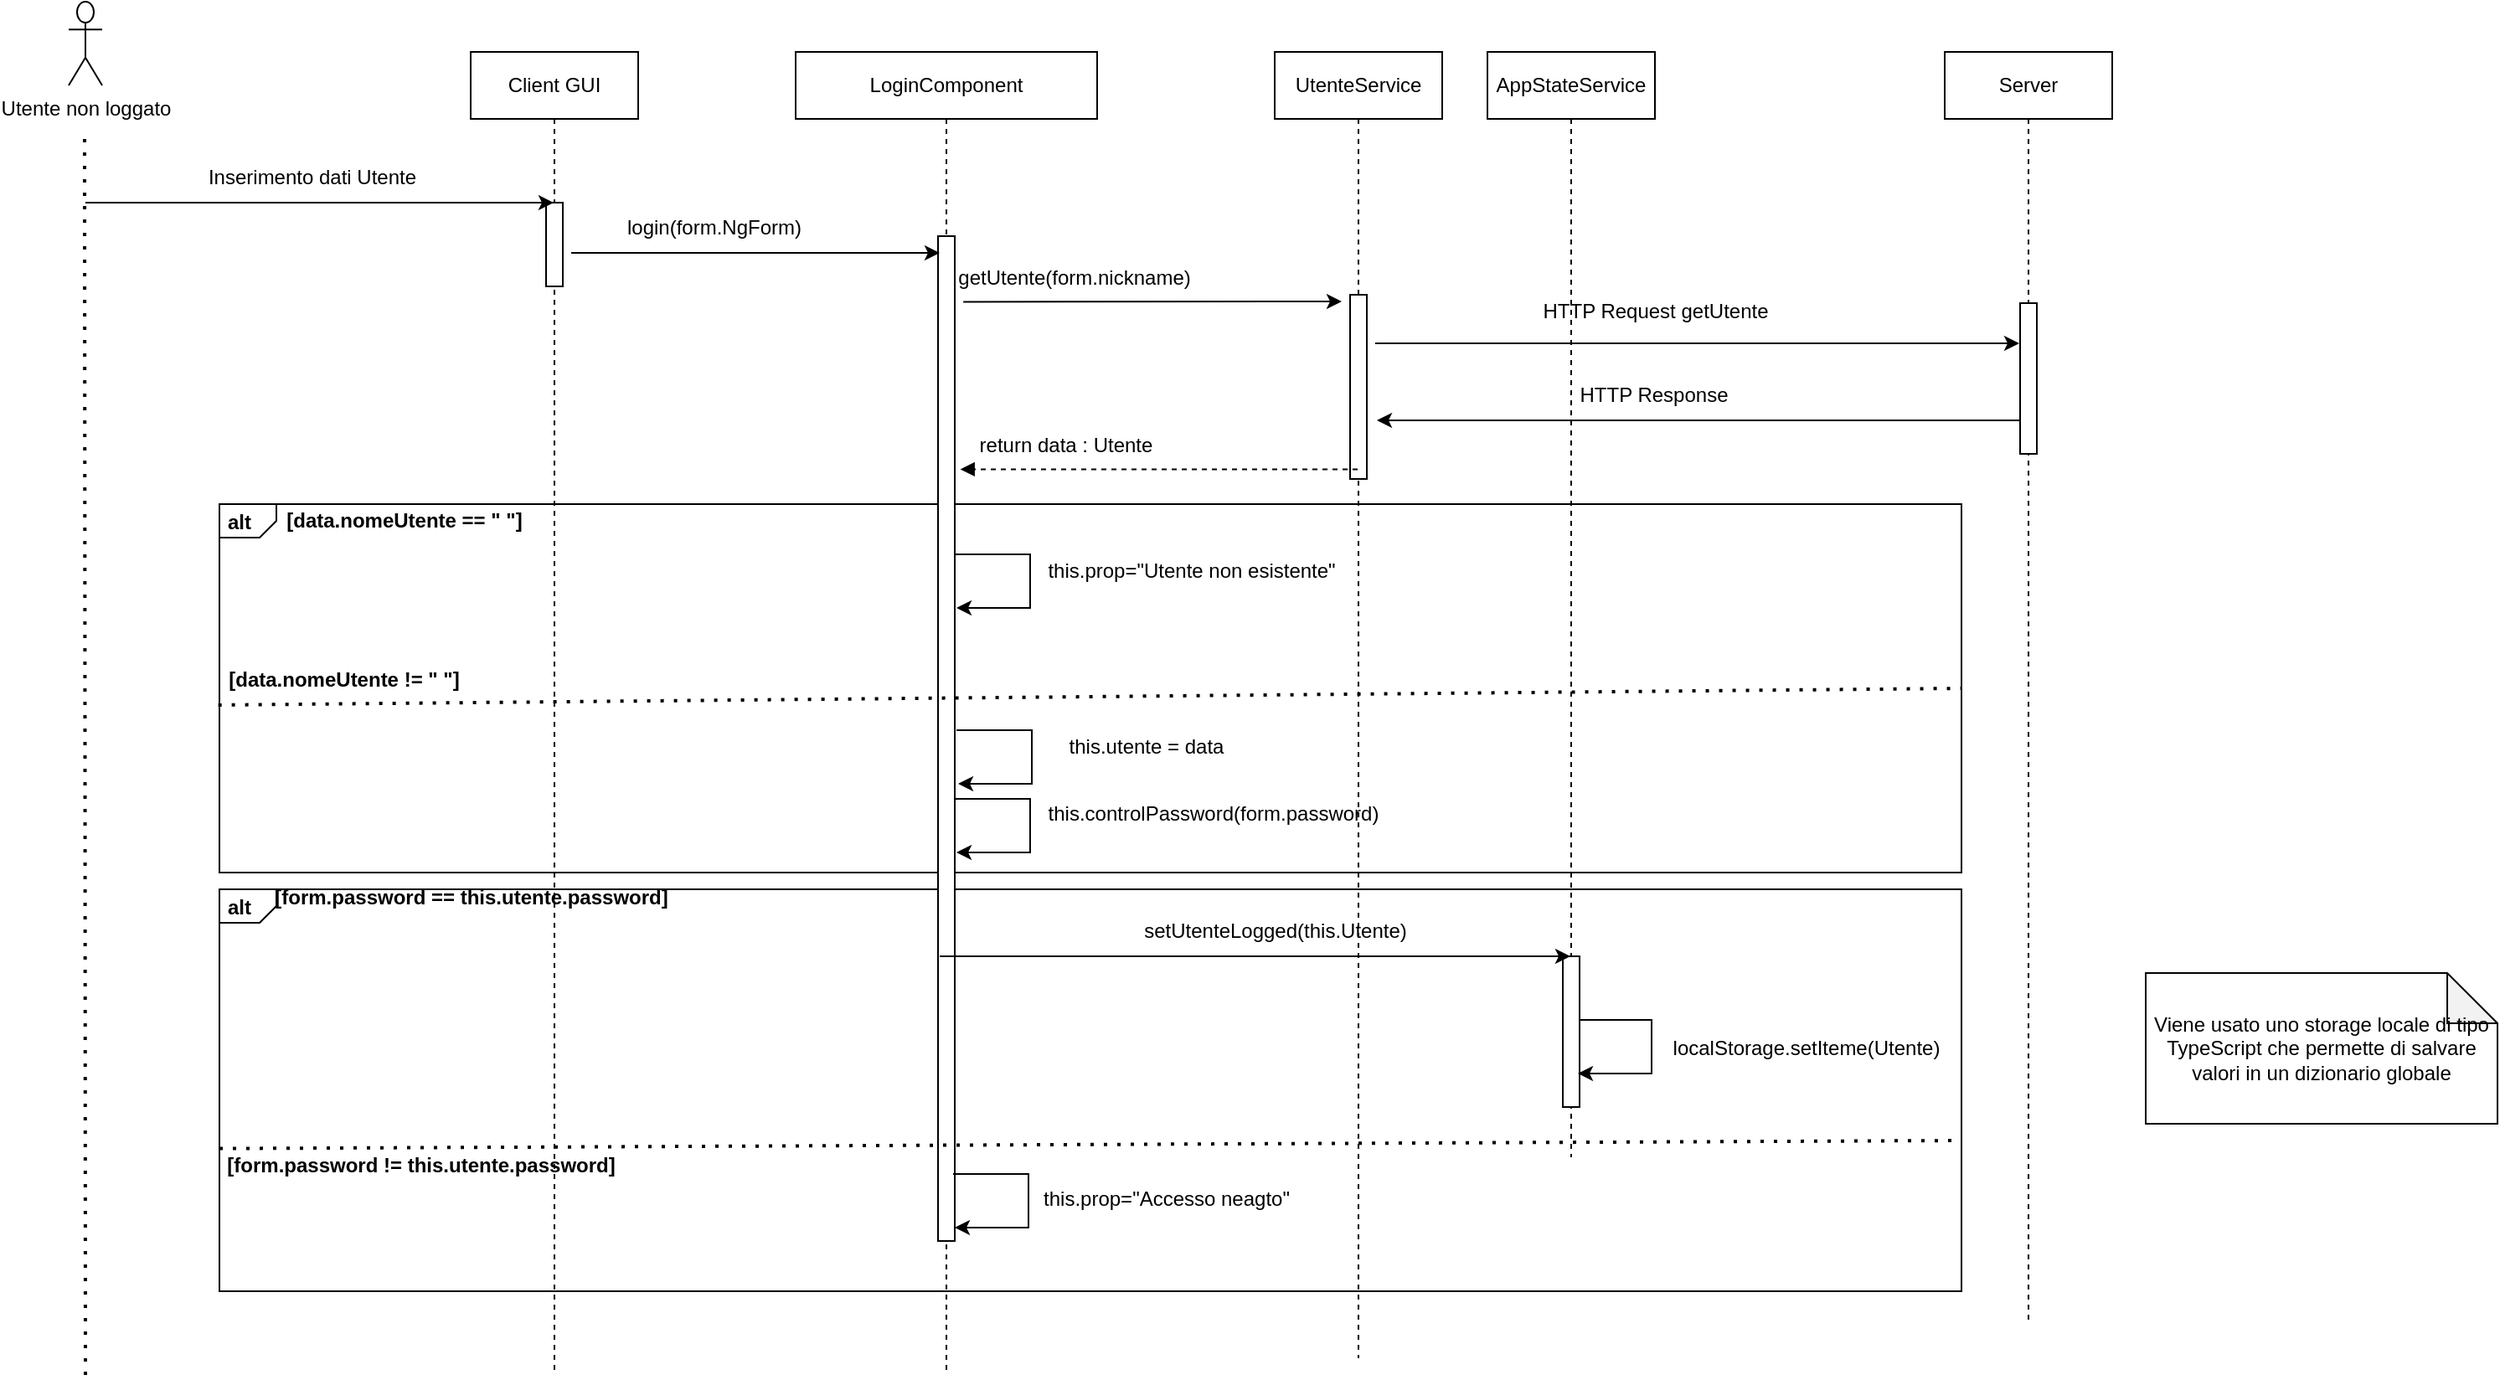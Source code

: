 <mxfile version="20.8.20" type="device"><diagram name="Pagina-1" id="999DbAERCsrk3VuMeajD"><mxGraphModel dx="2261" dy="1965" grid="1" gridSize="10" guides="1" tooltips="1" connect="1" arrows="1" fold="1" page="1" pageScale="1" pageWidth="827" pageHeight="1169" math="0" shadow="0"><root><mxCell id="0"/><mxCell id="1" parent="0"/><mxCell id="Y1MyvVMmEYUJAajgs2Dn-8" value="Viene usato uno storage locale di tipo TypeScript che permette di salvare valori in un dizionario globale" style="shape=note;whiteSpace=wrap;html=1;backgroundOutline=1;darkOpacity=0.05;" parent="1" vertex="1"><mxGeometry x="1220" y="100" width="210" height="90" as="geometry"/></mxCell><mxCell id="EvakShtlB87pGDZUWl7C-46" value="&lt;p style=&quot;border-color: var(--border-color); margin: 4px 0px 0px 5px;&quot;&gt;&lt;b style=&quot;border-color: var(--border-color);&quot;&gt;alt&amp;nbsp;&lt;/b&gt;&lt;/p&gt;&lt;p style=&quot;margin:0px;margin-top:4px;margin-left:5px;text-align:left;&quot;&gt;&lt;/p&gt;" style="html=1;shape=mxgraph.sysml.package;overflow=fill;labelX=34.4;align=left;spacingLeft=5;verticalAlign=top;spacingTop=-3;" parent="1" vertex="1"><mxGeometry x="70" y="50" width="1040" height="240" as="geometry"/></mxCell><mxCell id="EvakShtlB87pGDZUWl7C-36" value="&lt;p style=&quot;border-color: var(--border-color); margin: 4px 0px 0px 5px;&quot;&gt;&lt;b style=&quot;border-color: var(--border-color);&quot;&gt;alt&amp;nbsp;&lt;/b&gt;&lt;/p&gt;&lt;p style=&quot;margin:0px;margin-top:4px;margin-left:5px;text-align:left;&quot;&gt;&lt;/p&gt;" style="html=1;shape=mxgraph.sysml.package;overflow=fill;labelX=34.4;align=left;spacingLeft=5;verticalAlign=top;spacingTop=-3;" parent="1" vertex="1"><mxGeometry x="70" y="-180" width="1040" height="220" as="geometry"/></mxCell><mxCell id="EvakShtlB87pGDZUWl7C-1" value="LoginComponent" style="shape=umlLifeline;perimeter=lifelinePerimeter;whiteSpace=wrap;html=1;container=1;collapsible=0;recursiveResize=0;outlineConnect=0;" parent="1" vertex="1"><mxGeometry x="414" y="-450" width="180" height="790" as="geometry"/></mxCell><mxCell id="EvakShtlB87pGDZUWl7C-22" value="" style="html=1;points=[];perimeter=orthogonalPerimeter;outlineConnect=0;targetShapes=umlLifeline;portConstraint=eastwest;newEdgeStyle={&quot;edgeStyle&quot;:&quot;elbowEdgeStyle&quot;,&quot;elbow&quot;:&quot;vertical&quot;,&quot;curved&quot;:0,&quot;rounded&quot;:0};" parent="EvakShtlB87pGDZUWl7C-1" vertex="1"><mxGeometry x="85" y="110" width="10" height="600" as="geometry"/></mxCell><mxCell id="EvakShtlB87pGDZUWl7C-50" value="" style="endArrow=classic;html=1;rounded=0;" parent="EvakShtlB87pGDZUWl7C-1" edge="1"><mxGeometry width="50" height="50" relative="1" as="geometry"><mxPoint x="95" y="446" as="sourcePoint"/><mxPoint x="96" y="478" as="targetPoint"/><Array as="points"><mxPoint x="140" y="446"/><mxPoint x="140" y="478"/></Array></mxGeometry></mxCell><mxCell id="EvakShtlB87pGDZUWl7C-51" value="this.controlPassword(form.password)" style="text;html=1;align=center;verticalAlign=middle;resizable=0;points=[];autosize=1;strokeColor=none;fillColor=none;" parent="EvakShtlB87pGDZUWl7C-1" vertex="1"><mxGeometry x="139" y="440" width="220" height="30" as="geometry"/></mxCell><mxCell id="EvakShtlB87pGDZUWl7C-60" value="" style="endArrow=classic;html=1;rounded=0;" parent="EvakShtlB87pGDZUWl7C-1" edge="1"><mxGeometry width="50" height="50" relative="1" as="geometry"><mxPoint x="95" y="300" as="sourcePoint"/><mxPoint x="96" y="332" as="targetPoint"/><Array as="points"><mxPoint x="140" y="300"/><mxPoint x="140" y="332"/></Array></mxGeometry></mxCell><mxCell id="Y1MyvVMmEYUJAajgs2Dn-3" value="" style="endArrow=classic;html=1;rounded=0;" parent="EvakShtlB87pGDZUWl7C-1" edge="1"><mxGeometry width="50" height="50" relative="1" as="geometry"><mxPoint x="94" y="670" as="sourcePoint"/><mxPoint x="95" y="702" as="targetPoint"/><Array as="points"><mxPoint x="139" y="670"/><mxPoint x="139" y="702"/></Array></mxGeometry></mxCell><mxCell id="EvakShtlB87pGDZUWl7C-3" value="UtenteService" style="shape=umlLifeline;perimeter=lifelinePerimeter;whiteSpace=wrap;html=1;container=0;dropTarget=0;collapsible=0;recursiveResize=0;outlineConnect=0;portConstraint=eastwest;newEdgeStyle={&quot;edgeStyle&quot;:&quot;elbowEdgeStyle&quot;,&quot;elbow&quot;:&quot;vertical&quot;,&quot;curved&quot;:0,&quot;rounded&quot;:0};" parent="1" vertex="1"><mxGeometry x="700" y="-450" width="100" height="780" as="geometry"/></mxCell><mxCell id="EvakShtlB87pGDZUWl7C-24" value="" style="html=1;points=[];perimeter=orthogonalPerimeter;outlineConnect=0;targetShapes=umlLifeline;portConstraint=eastwest;newEdgeStyle={&quot;edgeStyle&quot;:&quot;elbowEdgeStyle&quot;,&quot;elbow&quot;:&quot;vertical&quot;,&quot;curved&quot;:0,&quot;rounded&quot;:0};" parent="EvakShtlB87pGDZUWl7C-3" vertex="1"><mxGeometry x="45" y="145" width="10" height="110" as="geometry"/></mxCell><mxCell id="EvakShtlB87pGDZUWl7C-4" value="AppStateService" style="shape=umlLifeline;perimeter=lifelinePerimeter;whiteSpace=wrap;html=1;container=0;dropTarget=0;collapsible=0;recursiveResize=0;outlineConnect=0;portConstraint=eastwest;newEdgeStyle={&quot;edgeStyle&quot;:&quot;elbowEdgeStyle&quot;,&quot;elbow&quot;:&quot;vertical&quot;,&quot;curved&quot;:0,&quot;rounded&quot;:0};" parent="1" vertex="1"><mxGeometry x="827" y="-450" width="100" height="660" as="geometry"/></mxCell><mxCell id="EvakShtlB87pGDZUWl7C-58" value="" style="html=1;points=[];perimeter=orthogonalPerimeter;outlineConnect=0;targetShapes=umlLifeline;portConstraint=eastwest;newEdgeStyle={&quot;edgeStyle&quot;:&quot;elbowEdgeStyle&quot;,&quot;elbow&quot;:&quot;vertical&quot;,&quot;curved&quot;:0,&quot;rounded&quot;:0};" parent="EvakShtlB87pGDZUWl7C-4" vertex="1"><mxGeometry x="45" y="540" width="10" height="90" as="geometry"/></mxCell><mxCell id="EvakShtlB87pGDZUWl7C-5" value="Client GUI" style="shape=umlLifeline;perimeter=lifelinePerimeter;whiteSpace=wrap;html=1;container=0;dropTarget=0;collapsible=0;recursiveResize=0;outlineConnect=0;portConstraint=eastwest;newEdgeStyle={&quot;edgeStyle&quot;:&quot;elbowEdgeStyle&quot;,&quot;elbow&quot;:&quot;vertical&quot;,&quot;curved&quot;:0,&quot;rounded&quot;:0};" parent="1" vertex="1"><mxGeometry x="220" y="-450" width="100" height="790" as="geometry"/></mxCell><mxCell id="EvakShtlB87pGDZUWl7C-18" value="" style="html=1;points=[];perimeter=orthogonalPerimeter;outlineConnect=0;targetShapes=umlLifeline;portConstraint=eastwest;newEdgeStyle={&quot;edgeStyle&quot;:&quot;elbowEdgeStyle&quot;,&quot;elbow&quot;:&quot;vertical&quot;,&quot;curved&quot;:0,&quot;rounded&quot;:0};" parent="EvakShtlB87pGDZUWl7C-5" vertex="1"><mxGeometry x="45" y="90" width="10" height="50" as="geometry"/></mxCell><mxCell id="EvakShtlB87pGDZUWl7C-8" value="Utente non loggato" style="shape=umlActor;verticalLabelPosition=bottom;verticalAlign=top;html=1;outlineConnect=0;" parent="1" vertex="1"><mxGeometry x="-20" y="-480" width="20" height="50" as="geometry"/></mxCell><mxCell id="EvakShtlB87pGDZUWl7C-15" value="" style="endArrow=none;dashed=1;html=1;dashPattern=1 3;strokeWidth=2;rounded=0;" parent="1" edge="1"><mxGeometry width="50" height="50" relative="1" as="geometry"><mxPoint x="-10" y="340" as="sourcePoint"/><mxPoint x="-10.5" y="-400" as="targetPoint"/></mxGeometry></mxCell><mxCell id="EvakShtlB87pGDZUWl7C-16" value="" style="endArrow=classic;html=1;rounded=0;" parent="1" target="EvakShtlB87pGDZUWl7C-5" edge="1"><mxGeometry width="50" height="50" relative="1" as="geometry"><mxPoint x="-10" y="-360" as="sourcePoint"/><mxPoint x="440" y="-290" as="targetPoint"/></mxGeometry></mxCell><mxCell id="EvakShtlB87pGDZUWl7C-17" value="Inserimento dati Utente" style="text;html=1;align=center;verticalAlign=middle;resizable=0;points=[];autosize=1;strokeColor=none;fillColor=none;" parent="1" vertex="1"><mxGeometry x="50" y="-390" width="150" height="30" as="geometry"/></mxCell><mxCell id="EvakShtlB87pGDZUWl7C-20" value="" style="endArrow=classic;html=1;rounded=0;entryX=0;entryY=0;entryDx=0;entryDy=0;entryPerimeter=0;" parent="1" target="EvakShtlB87pGDZUWl7C-25" edge="1"><mxGeometry width="50" height="50" relative="1" as="geometry"><mxPoint x="280" y="-330" as="sourcePoint"/><mxPoint x="450" y="-330" as="targetPoint"/></mxGeometry></mxCell><mxCell id="EvakShtlB87pGDZUWl7C-21" value="login(form.NgForm)" style="text;html=1;align=center;verticalAlign=middle;resizable=0;points=[];autosize=1;strokeColor=none;fillColor=none;" parent="1" vertex="1"><mxGeometry x="300" y="-360" width="130" height="30" as="geometry"/></mxCell><mxCell id="EvakShtlB87pGDZUWl7C-23" value="" style="endArrow=classic;html=1;rounded=0;exitX=0.088;exitY=0.973;exitDx=0;exitDy=0;exitPerimeter=0;" parent="1" source="EvakShtlB87pGDZUWl7C-25" edge="1"><mxGeometry width="50" height="50" relative="1" as="geometry"><mxPoint x="470" y="-300" as="sourcePoint"/><mxPoint x="740" y="-301" as="targetPoint"/></mxGeometry></mxCell><mxCell id="EvakShtlB87pGDZUWl7C-25" value="getUtente(form.nickname)" style="text;html=1;align=center;verticalAlign=middle;resizable=0;points=[];autosize=1;strokeColor=none;fillColor=none;" parent="1" vertex="1"><mxGeometry x="500" y="-330" width="160" height="30" as="geometry"/></mxCell><mxCell id="EvakShtlB87pGDZUWl7C-26" value="" style="endArrow=classic;html=1;rounded=0;" parent="1" edge="1"><mxGeometry width="50" height="50" relative="1" as="geometry"><mxPoint x="760" y="-276" as="sourcePoint"/><mxPoint x="1144.5" y="-276" as="targetPoint"/></mxGeometry></mxCell><mxCell id="EvakShtlB87pGDZUWl7C-27" value="" style="endArrow=classic;html=1;rounded=0;" parent="1" source="Y1MyvVMmEYUJAajgs2Dn-6" edge="1"><mxGeometry width="50" height="50" relative="1" as="geometry"><mxPoint x="1116" y="-230" as="sourcePoint"/><mxPoint x="761" y="-230" as="targetPoint"/></mxGeometry></mxCell><mxCell id="EvakShtlB87pGDZUWl7C-29" value="" style="html=1;verticalAlign=bottom;labelBackgroundColor=none;endArrow=block;endFill=1;dashed=1;rounded=0;entryX=0.018;entryY=0.973;entryDx=0;entryDy=0;entryPerimeter=0;" parent="1" source="EvakShtlB87pGDZUWl7C-3" target="EvakShtlB87pGDZUWl7C-34" edge="1"><mxGeometry width="160" relative="1" as="geometry"><mxPoint x="679.5" y="-195" as="sourcePoint"/><mxPoint x="500" y="-200" as="targetPoint"/></mxGeometry></mxCell><mxCell id="EvakShtlB87pGDZUWl7C-34" value="return data : Utente" style="text;html=1;align=center;verticalAlign=middle;resizable=0;points=[];autosize=1;strokeColor=none;fillColor=none;" parent="1" vertex="1"><mxGeometry x="510" y="-230" width="130" height="30" as="geometry"/></mxCell><mxCell id="EvakShtlB87pGDZUWl7C-42" value="this.prop=&quot;Utente non esistente&quot;" style="text;html=1;align=center;verticalAlign=middle;resizable=0;points=[];autosize=1;strokeColor=none;fillColor=none;" parent="1" vertex="1"><mxGeometry x="550" y="-155" width="200" height="30" as="geometry"/></mxCell><mxCell id="EvakShtlB87pGDZUWl7C-44" value="this.utente = data" style="text;html=1;align=center;verticalAlign=middle;resizable=0;points=[];autosize=1;strokeColor=none;fillColor=none;" parent="1" vertex="1"><mxGeometry x="563" y="-50" width="120" height="30" as="geometry"/></mxCell><mxCell id="EvakShtlB87pGDZUWl7C-45" value="" style="endArrow=none;dashed=1;html=1;dashPattern=1 3;strokeWidth=2;rounded=0;exitX=-0.001;exitY=0.663;exitDx=0;exitDy=0;exitPerimeter=0;" parent="1" edge="1"><mxGeometry width="50" height="50" relative="1" as="geometry"><mxPoint x="69.32" y="-60.03" as="sourcePoint"/><mxPoint x="1110" y="-70" as="targetPoint"/></mxGeometry></mxCell><mxCell id="EvakShtlB87pGDZUWl7C-47" value="&lt;b&gt;[data.nomeUtente == &quot; &quot;]&lt;/b&gt;" style="text;html=1;align=center;verticalAlign=middle;resizable=0;points=[];autosize=1;strokeColor=none;fillColor=none;" parent="1" vertex="1"><mxGeometry x="100" y="-185" width="160" height="30" as="geometry"/></mxCell><mxCell id="EvakShtlB87pGDZUWl7C-48" value="&lt;b style=&quot;border-color: var(--border-color);&quot;&gt;[data.nomeUtente != &quot; &quot;]&lt;/b&gt;" style="text;html=1;align=center;verticalAlign=middle;resizable=0;points=[];autosize=1;strokeColor=none;fillColor=none;" parent="1" vertex="1"><mxGeometry x="64" y="-90" width="160" height="30" as="geometry"/></mxCell><mxCell id="EvakShtlB87pGDZUWl7C-52" value="&lt;b&gt;[form.password == this.utente.password]&lt;/b&gt;" style="text;html=1;align=center;verticalAlign=middle;resizable=0;points=[];autosize=1;strokeColor=none;fillColor=none;" parent="1" vertex="1"><mxGeometry x="90" y="40" width="260" height="30" as="geometry"/></mxCell><mxCell id="EvakShtlB87pGDZUWl7C-53" value="" style="endArrow=none;dashed=1;html=1;dashPattern=1 3;strokeWidth=2;rounded=0;exitX=0;exitY=0.645;exitDx=0;exitDy=0;exitPerimeter=0;entryX=1;entryY=0.625;entryDx=0;entryDy=0;entryPerimeter=0;" parent="1" source="EvakShtlB87pGDZUWl7C-46" target="EvakShtlB87pGDZUWl7C-46" edge="1"><mxGeometry width="50" height="50" relative="1" as="geometry"><mxPoint x="100.32" y="206.8" as="sourcePoint"/><mxPoint x="765" y="203" as="targetPoint"/></mxGeometry></mxCell><mxCell id="EvakShtlB87pGDZUWl7C-54" value="&lt;b style=&quot;border-color: var(--border-color);&quot;&gt;[form.password != this.utente.password]&lt;/b&gt;" style="text;html=1;align=center;verticalAlign=middle;resizable=0;points=[];autosize=1;strokeColor=none;fillColor=none;" parent="1" vertex="1"><mxGeometry x="60" y="200" width="260" height="30" as="geometry"/></mxCell><mxCell id="EvakShtlB87pGDZUWl7C-57" value="" style="endArrow=classic;html=1;rounded=0;" parent="1" target="EvakShtlB87pGDZUWl7C-4" edge="1"><mxGeometry width="50" height="50" relative="1" as="geometry"><mxPoint x="500" y="90" as="sourcePoint"/><mxPoint x="720" y="90" as="targetPoint"/></mxGeometry></mxCell><mxCell id="EvakShtlB87pGDZUWl7C-59" value="setUtenteLogged(this.Utente)" style="text;html=1;align=center;verticalAlign=middle;resizable=0;points=[];autosize=1;strokeColor=none;fillColor=none;" parent="1" vertex="1"><mxGeometry x="610" y="60" width="180" height="30" as="geometry"/></mxCell><mxCell id="EvakShtlB87pGDZUWl7C-43" value="" style="endArrow=classic;html=1;rounded=0;" parent="1" source="EvakShtlB87pGDZUWl7C-58" edge="1"><mxGeometry width="50" height="50" relative="1" as="geometry"><mxPoint x="890" y="130" as="sourcePoint"/><mxPoint x="881" y="160" as="targetPoint"/><Array as="points"><mxPoint x="925" y="128"/><mxPoint x="925" y="160"/></Array></mxGeometry></mxCell><mxCell id="EvakShtlB87pGDZUWl7C-61" value="localStorage.setIteme(Utente)" style="text;html=1;align=center;verticalAlign=middle;resizable=0;points=[];autosize=1;strokeColor=none;fillColor=none;" parent="1" vertex="1"><mxGeometry x="927" y="130" width="180" height="30" as="geometry"/></mxCell><mxCell id="EvakShtlB87pGDZUWl7C-64" value="this.prop=&quot;Accesso neagto&quot;" style="text;html=1;align=center;verticalAlign=middle;resizable=0;points=[];autosize=1;strokeColor=none;fillColor=none;" parent="1" vertex="1"><mxGeometry x="550" y="220" width="170" height="30" as="geometry"/></mxCell><mxCell id="Y1MyvVMmEYUJAajgs2Dn-1" value="" style="endArrow=classic;html=1;rounded=0;" parent="1" edge="1"><mxGeometry width="50" height="50" relative="1" as="geometry"><mxPoint x="510" y="-45" as="sourcePoint"/><mxPoint x="511" y="-13" as="targetPoint"/><Array as="points"><mxPoint x="555" y="-45"/><mxPoint x="555" y="-13"/></Array></mxGeometry></mxCell><mxCell id="Y1MyvVMmEYUJAajgs2Dn-4" value="HTTP Request getUtente" style="text;html=1;align=center;verticalAlign=middle;resizable=0;points=[];autosize=1;strokeColor=none;fillColor=none;" parent="1" vertex="1"><mxGeometry x="847" y="-310" width="160" height="30" as="geometry"/></mxCell><mxCell id="Y1MyvVMmEYUJAajgs2Dn-5" value="HTTP Response" style="text;html=1;align=center;verticalAlign=middle;resizable=0;points=[];autosize=1;strokeColor=none;fillColor=none;" parent="1" vertex="1"><mxGeometry x="871" y="-260" width="110" height="30" as="geometry"/></mxCell><mxCell id="Y1MyvVMmEYUJAajgs2Dn-6" value="Server" style="shape=umlLifeline;perimeter=lifelinePerimeter;whiteSpace=wrap;html=1;container=0;dropTarget=0;collapsible=0;recursiveResize=0;outlineConnect=0;portConstraint=eastwest;newEdgeStyle={&quot;edgeStyle&quot;:&quot;elbowEdgeStyle&quot;,&quot;elbow&quot;:&quot;vertical&quot;,&quot;curved&quot;:0,&quot;rounded&quot;:0};" parent="1" vertex="1"><mxGeometry x="1100" y="-450" width="100" height="760" as="geometry"/></mxCell><mxCell id="Y1MyvVMmEYUJAajgs2Dn-7" value="" style="html=1;points=[];perimeter=orthogonalPerimeter;outlineConnect=0;targetShapes=umlLifeline;portConstraint=eastwest;newEdgeStyle={&quot;edgeStyle&quot;:&quot;elbowEdgeStyle&quot;,&quot;elbow&quot;:&quot;vertical&quot;,&quot;curved&quot;:0,&quot;rounded&quot;:0};" parent="Y1MyvVMmEYUJAajgs2Dn-6" vertex="1"><mxGeometry x="45" y="150" width="10" height="90" as="geometry"/></mxCell></root></mxGraphModel></diagram></mxfile>
